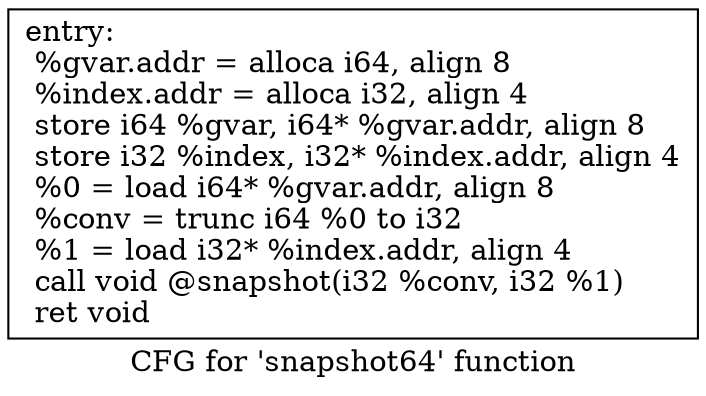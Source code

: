 digraph "CFG for 'snapshot64' function" {
	label="CFG for 'snapshot64' function";

	Node0x53f24e0 [shape=record,label="{entry:\l  %gvar.addr = alloca i64, align 8\l  %index.addr = alloca i32, align 4\l  store i64 %gvar, i64* %gvar.addr, align 8\l  store i32 %index, i32* %index.addr, align 4\l  %0 = load i64* %gvar.addr, align 8\l  %conv = trunc i64 %0 to i32\l  %1 = load i32* %index.addr, align 4\l  call void @snapshot(i32 %conv, i32 %1)\l  ret void\l}"];
}
